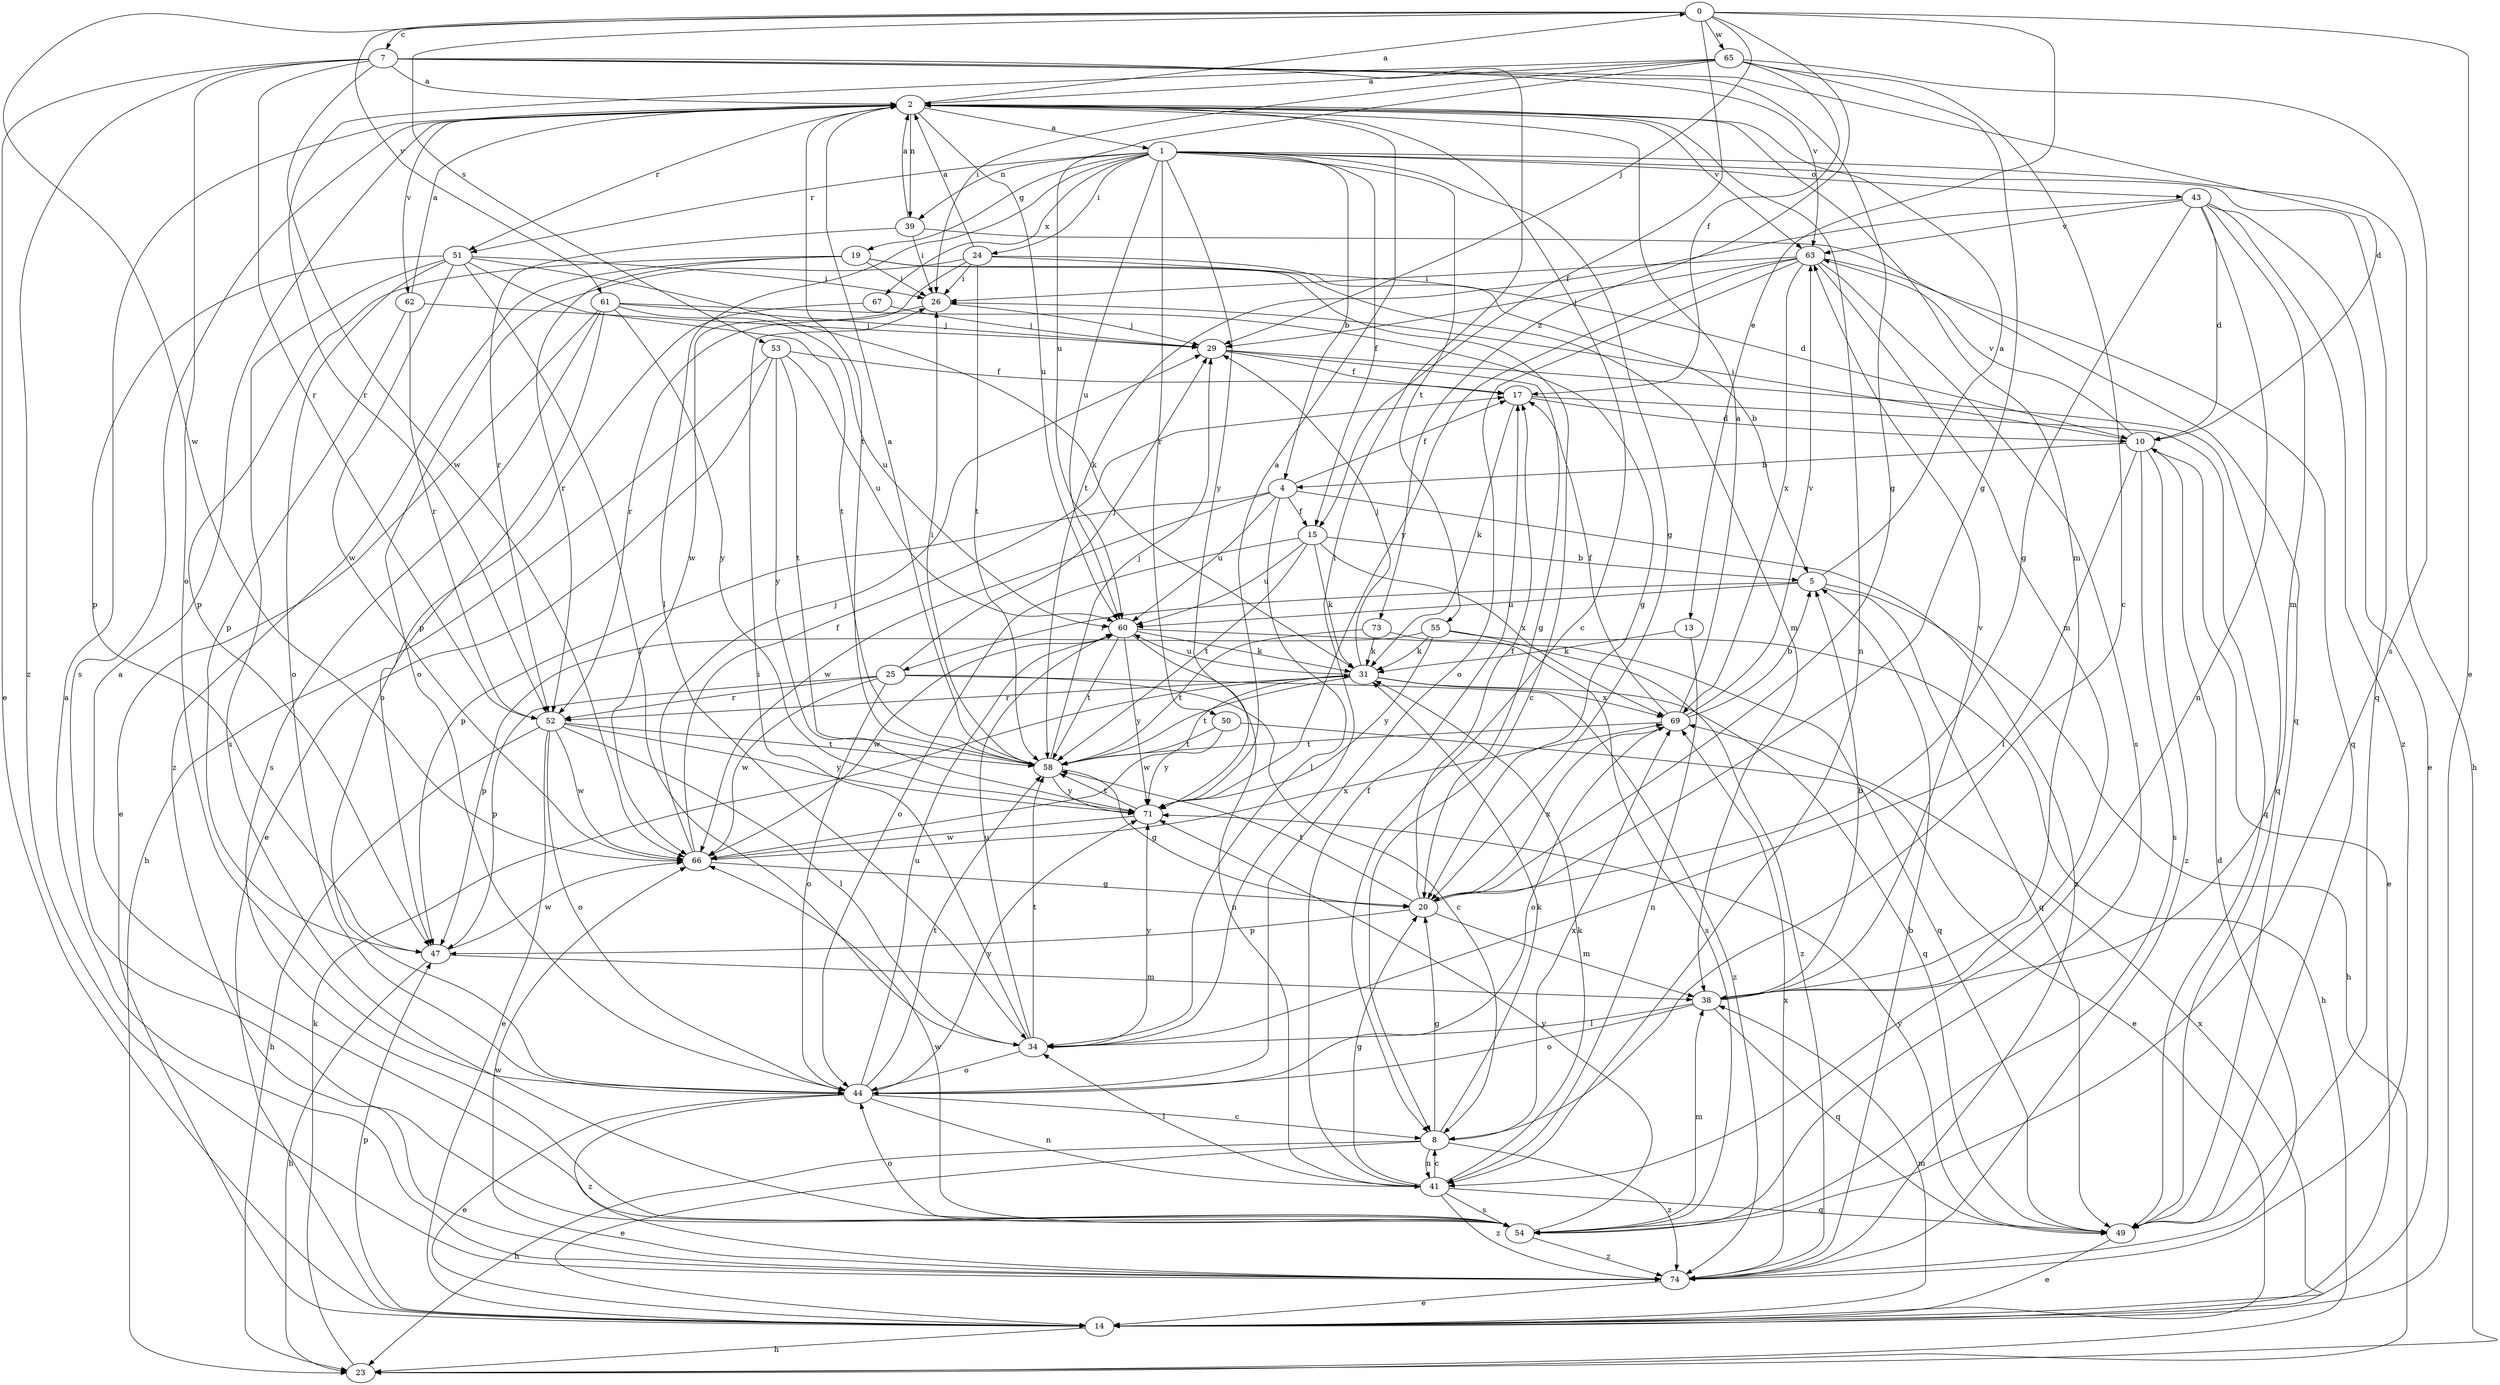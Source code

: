 strict digraph  {
0;
1;
2;
4;
5;
7;
8;
10;
13;
14;
15;
17;
19;
20;
23;
24;
25;
26;
29;
31;
34;
38;
39;
41;
43;
44;
47;
49;
50;
51;
52;
53;
54;
55;
58;
60;
61;
62;
63;
65;
66;
67;
69;
71;
73;
74;
0 -> 7  [label=c];
0 -> 13  [label=e];
0 -> 14  [label=e];
0 -> 15  [label=f];
0 -> 29  [label=j];
0 -> 53  [label=s];
0 -> 61  [label=v];
0 -> 65  [label=w];
0 -> 66  [label=w];
0 -> 73  [label=z];
1 -> 4  [label=b];
1 -> 15  [label=f];
1 -> 19  [label=g];
1 -> 20  [label=g];
1 -> 23  [label=h];
1 -> 24  [label=i];
1 -> 34  [label=l];
1 -> 39  [label=n];
1 -> 43  [label=o];
1 -> 49  [label=q];
1 -> 50  [label=r];
1 -> 51  [label=r];
1 -> 55  [label=t];
1 -> 60  [label=u];
1 -> 67  [label=x];
1 -> 71  [label=y];
2 -> 0  [label=a];
2 -> 1  [label=a];
2 -> 8  [label=c];
2 -> 38  [label=m];
2 -> 39  [label=n];
2 -> 41  [label=n];
2 -> 51  [label=r];
2 -> 54  [label=s];
2 -> 58  [label=t];
2 -> 60  [label=u];
2 -> 62  [label=v];
2 -> 63  [label=v];
4 -> 15  [label=f];
4 -> 17  [label=f];
4 -> 34  [label=l];
4 -> 47  [label=p];
4 -> 60  [label=u];
4 -> 66  [label=w];
4 -> 74  [label=z];
5 -> 2  [label=a];
5 -> 23  [label=h];
5 -> 25  [label=i];
5 -> 49  [label=q];
5 -> 60  [label=u];
7 -> 2  [label=a];
7 -> 10  [label=d];
7 -> 14  [label=e];
7 -> 20  [label=g];
7 -> 34  [label=l];
7 -> 44  [label=o];
7 -> 52  [label=r];
7 -> 63  [label=v];
7 -> 66  [label=w];
7 -> 74  [label=z];
8 -> 14  [label=e];
8 -> 20  [label=g];
8 -> 23  [label=h];
8 -> 31  [label=k];
8 -> 41  [label=n];
8 -> 69  [label=x];
8 -> 74  [label=z];
10 -> 4  [label=b];
10 -> 14  [label=e];
10 -> 26  [label=i];
10 -> 34  [label=l];
10 -> 54  [label=s];
10 -> 63  [label=v];
10 -> 74  [label=z];
13 -> 31  [label=k];
13 -> 41  [label=n];
14 -> 23  [label=h];
14 -> 38  [label=m];
14 -> 47  [label=p];
14 -> 69  [label=x];
15 -> 5  [label=b];
15 -> 31  [label=k];
15 -> 44  [label=o];
15 -> 58  [label=t];
15 -> 60  [label=u];
15 -> 69  [label=x];
17 -> 10  [label=d];
17 -> 31  [label=k];
17 -> 49  [label=q];
19 -> 8  [label=c];
19 -> 26  [label=i];
19 -> 38  [label=m];
19 -> 47  [label=p];
19 -> 52  [label=r];
19 -> 74  [label=z];
20 -> 17  [label=f];
20 -> 38  [label=m];
20 -> 47  [label=p];
20 -> 58  [label=t];
20 -> 69  [label=x];
23 -> 31  [label=k];
24 -> 2  [label=a];
24 -> 5  [label=b];
24 -> 10  [label=d];
24 -> 26  [label=i];
24 -> 44  [label=o];
24 -> 58  [label=t];
24 -> 66  [label=w];
25 -> 8  [label=c];
25 -> 29  [label=j];
25 -> 44  [label=o];
25 -> 47  [label=p];
25 -> 52  [label=r];
25 -> 66  [label=w];
25 -> 74  [label=z];
26 -> 29  [label=j];
26 -> 52  [label=r];
29 -> 17  [label=f];
29 -> 20  [label=g];
29 -> 49  [label=q];
31 -> 29  [label=j];
31 -> 49  [label=q];
31 -> 52  [label=r];
31 -> 58  [label=t];
31 -> 60  [label=u];
31 -> 66  [label=w];
31 -> 69  [label=x];
34 -> 26  [label=i];
34 -> 44  [label=o];
34 -> 58  [label=t];
34 -> 60  [label=u];
34 -> 71  [label=y];
38 -> 5  [label=b];
38 -> 34  [label=l];
38 -> 44  [label=o];
38 -> 49  [label=q];
38 -> 63  [label=v];
39 -> 2  [label=a];
39 -> 26  [label=i];
39 -> 49  [label=q];
39 -> 52  [label=r];
41 -> 8  [label=c];
41 -> 17  [label=f];
41 -> 20  [label=g];
41 -> 31  [label=k];
41 -> 34  [label=l];
41 -> 49  [label=q];
41 -> 54  [label=s];
41 -> 74  [label=z];
43 -> 10  [label=d];
43 -> 14  [label=e];
43 -> 20  [label=g];
43 -> 38  [label=m];
43 -> 41  [label=n];
43 -> 58  [label=t];
43 -> 63  [label=v];
43 -> 74  [label=z];
44 -> 8  [label=c];
44 -> 14  [label=e];
44 -> 41  [label=n];
44 -> 58  [label=t];
44 -> 60  [label=u];
44 -> 71  [label=y];
44 -> 74  [label=z];
47 -> 23  [label=h];
47 -> 38  [label=m];
47 -> 66  [label=w];
49 -> 14  [label=e];
49 -> 71  [label=y];
50 -> 14  [label=e];
50 -> 58  [label=t];
50 -> 71  [label=y];
51 -> 26  [label=i];
51 -> 31  [label=k];
51 -> 34  [label=l];
51 -> 44  [label=o];
51 -> 47  [label=p];
51 -> 54  [label=s];
51 -> 58  [label=t];
51 -> 66  [label=w];
52 -> 14  [label=e];
52 -> 23  [label=h];
52 -> 34  [label=l];
52 -> 44  [label=o];
52 -> 58  [label=t];
52 -> 66  [label=w];
52 -> 71  [label=y];
53 -> 14  [label=e];
53 -> 17  [label=f];
53 -> 23  [label=h];
53 -> 58  [label=t];
53 -> 60  [label=u];
53 -> 71  [label=y];
54 -> 2  [label=a];
54 -> 38  [label=m];
54 -> 44  [label=o];
54 -> 66  [label=w];
54 -> 71  [label=y];
54 -> 74  [label=z];
55 -> 23  [label=h];
55 -> 31  [label=k];
55 -> 47  [label=p];
55 -> 71  [label=y];
55 -> 74  [label=z];
58 -> 2  [label=a];
58 -> 20  [label=g];
58 -> 26  [label=i];
58 -> 29  [label=j];
58 -> 71  [label=y];
60 -> 31  [label=k];
60 -> 41  [label=n];
60 -> 49  [label=q];
60 -> 58  [label=t];
60 -> 66  [label=w];
60 -> 71  [label=y];
61 -> 14  [label=e];
61 -> 20  [label=g];
61 -> 29  [label=j];
61 -> 44  [label=o];
61 -> 54  [label=s];
61 -> 60  [label=u];
61 -> 71  [label=y];
62 -> 2  [label=a];
62 -> 29  [label=j];
62 -> 47  [label=p];
62 -> 52  [label=r];
63 -> 26  [label=i];
63 -> 29  [label=j];
63 -> 38  [label=m];
63 -> 44  [label=o];
63 -> 49  [label=q];
63 -> 54  [label=s];
63 -> 69  [label=x];
63 -> 71  [label=y];
65 -> 2  [label=a];
65 -> 8  [label=c];
65 -> 17  [label=f];
65 -> 20  [label=g];
65 -> 26  [label=i];
65 -> 52  [label=r];
65 -> 54  [label=s];
65 -> 60  [label=u];
66 -> 17  [label=f];
66 -> 20  [label=g];
66 -> 29  [label=j];
66 -> 69  [label=x];
67 -> 29  [label=j];
67 -> 47  [label=p];
69 -> 2  [label=a];
69 -> 5  [label=b];
69 -> 17  [label=f];
69 -> 44  [label=o];
69 -> 58  [label=t];
69 -> 63  [label=v];
71 -> 2  [label=a];
71 -> 58  [label=t];
71 -> 66  [label=w];
73 -> 31  [label=k];
73 -> 54  [label=s];
73 -> 58  [label=t];
74 -> 2  [label=a];
74 -> 5  [label=b];
74 -> 10  [label=d];
74 -> 14  [label=e];
74 -> 66  [label=w];
74 -> 69  [label=x];
}
